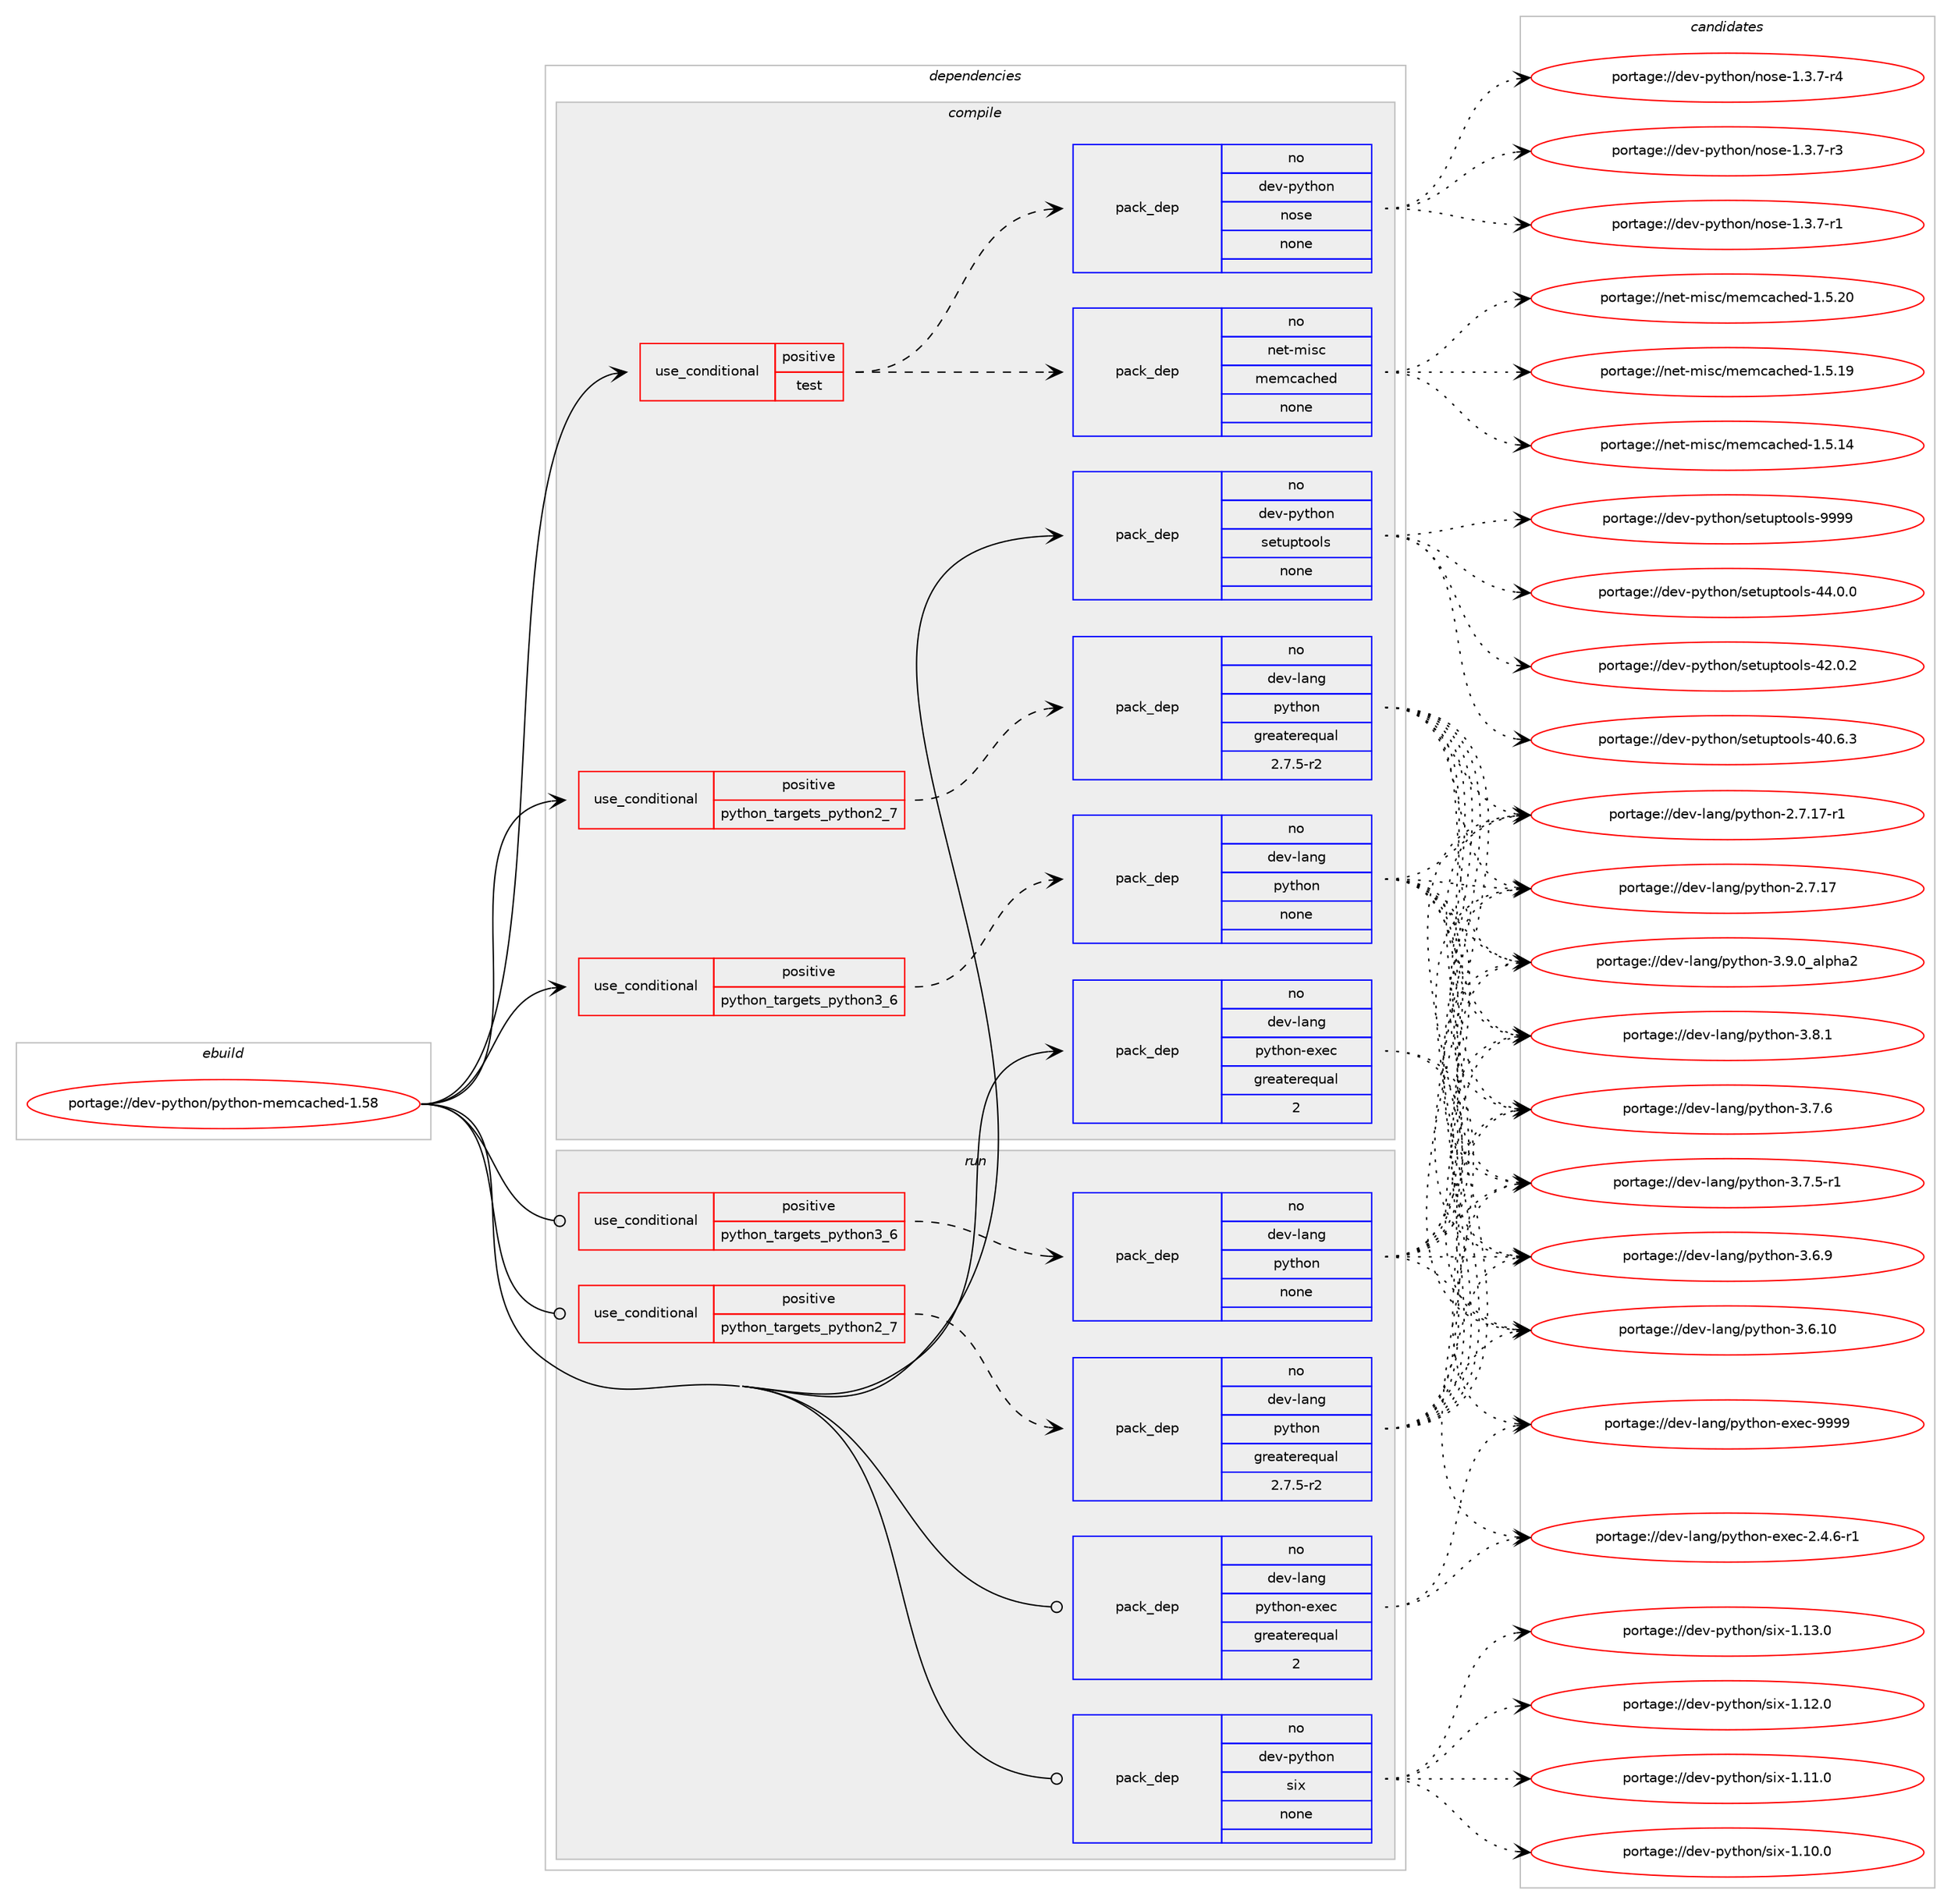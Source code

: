digraph prolog {

# *************
# Graph options
# *************

newrank=true;
concentrate=true;
compound=true;
graph [rankdir=LR,fontname=Helvetica,fontsize=10,ranksep=1.5];#, ranksep=2.5, nodesep=0.2];
edge  [arrowhead=vee];
node  [fontname=Helvetica,fontsize=10];

# **********
# The ebuild
# **********

subgraph cluster_leftcol {
color=gray;
rank=same;
label=<<i>ebuild</i>>;
id [label="portage://dev-python/python-memcached-1.58", color=red, width=4, href="../dev-python/python-memcached-1.58.svg"];
}

# ****************
# The dependencies
# ****************

subgraph cluster_midcol {
color=gray;
label=<<i>dependencies</i>>;
subgraph cluster_compile {
fillcolor="#eeeeee";
style=filled;
label=<<i>compile</i>>;
subgraph cond107665 {
dependency431656 [label=<<TABLE BORDER="0" CELLBORDER="1" CELLSPACING="0" CELLPADDING="4"><TR><TD ROWSPAN="3" CELLPADDING="10">use_conditional</TD></TR><TR><TD>positive</TD></TR><TR><TD>python_targets_python2_7</TD></TR></TABLE>>, shape=none, color=red];
subgraph pack319076 {
dependency431657 [label=<<TABLE BORDER="0" CELLBORDER="1" CELLSPACING="0" CELLPADDING="4" WIDTH="220"><TR><TD ROWSPAN="6" CELLPADDING="30">pack_dep</TD></TR><TR><TD WIDTH="110">no</TD></TR><TR><TD>dev-lang</TD></TR><TR><TD>python</TD></TR><TR><TD>greaterequal</TD></TR><TR><TD>2.7.5-r2</TD></TR></TABLE>>, shape=none, color=blue];
}
dependency431656:e -> dependency431657:w [weight=20,style="dashed",arrowhead="vee"];
}
id:e -> dependency431656:w [weight=20,style="solid",arrowhead="vee"];
subgraph cond107666 {
dependency431658 [label=<<TABLE BORDER="0" CELLBORDER="1" CELLSPACING="0" CELLPADDING="4"><TR><TD ROWSPAN="3" CELLPADDING="10">use_conditional</TD></TR><TR><TD>positive</TD></TR><TR><TD>python_targets_python3_6</TD></TR></TABLE>>, shape=none, color=red];
subgraph pack319077 {
dependency431659 [label=<<TABLE BORDER="0" CELLBORDER="1" CELLSPACING="0" CELLPADDING="4" WIDTH="220"><TR><TD ROWSPAN="6" CELLPADDING="30">pack_dep</TD></TR><TR><TD WIDTH="110">no</TD></TR><TR><TD>dev-lang</TD></TR><TR><TD>python</TD></TR><TR><TD>none</TD></TR><TR><TD></TD></TR></TABLE>>, shape=none, color=blue];
}
dependency431658:e -> dependency431659:w [weight=20,style="dashed",arrowhead="vee"];
}
id:e -> dependency431658:w [weight=20,style="solid",arrowhead="vee"];
subgraph cond107667 {
dependency431660 [label=<<TABLE BORDER="0" CELLBORDER="1" CELLSPACING="0" CELLPADDING="4"><TR><TD ROWSPAN="3" CELLPADDING="10">use_conditional</TD></TR><TR><TD>positive</TD></TR><TR><TD>test</TD></TR></TABLE>>, shape=none, color=red];
subgraph pack319078 {
dependency431661 [label=<<TABLE BORDER="0" CELLBORDER="1" CELLSPACING="0" CELLPADDING="4" WIDTH="220"><TR><TD ROWSPAN="6" CELLPADDING="30">pack_dep</TD></TR><TR><TD WIDTH="110">no</TD></TR><TR><TD>net-misc</TD></TR><TR><TD>memcached</TD></TR><TR><TD>none</TD></TR><TR><TD></TD></TR></TABLE>>, shape=none, color=blue];
}
dependency431660:e -> dependency431661:w [weight=20,style="dashed",arrowhead="vee"];
subgraph pack319079 {
dependency431662 [label=<<TABLE BORDER="0" CELLBORDER="1" CELLSPACING="0" CELLPADDING="4" WIDTH="220"><TR><TD ROWSPAN="6" CELLPADDING="30">pack_dep</TD></TR><TR><TD WIDTH="110">no</TD></TR><TR><TD>dev-python</TD></TR><TR><TD>nose</TD></TR><TR><TD>none</TD></TR><TR><TD></TD></TR></TABLE>>, shape=none, color=blue];
}
dependency431660:e -> dependency431662:w [weight=20,style="dashed",arrowhead="vee"];
}
id:e -> dependency431660:w [weight=20,style="solid",arrowhead="vee"];
subgraph pack319080 {
dependency431663 [label=<<TABLE BORDER="0" CELLBORDER="1" CELLSPACING="0" CELLPADDING="4" WIDTH="220"><TR><TD ROWSPAN="6" CELLPADDING="30">pack_dep</TD></TR><TR><TD WIDTH="110">no</TD></TR><TR><TD>dev-lang</TD></TR><TR><TD>python-exec</TD></TR><TR><TD>greaterequal</TD></TR><TR><TD>2</TD></TR></TABLE>>, shape=none, color=blue];
}
id:e -> dependency431663:w [weight=20,style="solid",arrowhead="vee"];
subgraph pack319081 {
dependency431664 [label=<<TABLE BORDER="0" CELLBORDER="1" CELLSPACING="0" CELLPADDING="4" WIDTH="220"><TR><TD ROWSPAN="6" CELLPADDING="30">pack_dep</TD></TR><TR><TD WIDTH="110">no</TD></TR><TR><TD>dev-python</TD></TR><TR><TD>setuptools</TD></TR><TR><TD>none</TD></TR><TR><TD></TD></TR></TABLE>>, shape=none, color=blue];
}
id:e -> dependency431664:w [weight=20,style="solid",arrowhead="vee"];
}
subgraph cluster_compileandrun {
fillcolor="#eeeeee";
style=filled;
label=<<i>compile and run</i>>;
}
subgraph cluster_run {
fillcolor="#eeeeee";
style=filled;
label=<<i>run</i>>;
subgraph cond107668 {
dependency431665 [label=<<TABLE BORDER="0" CELLBORDER="1" CELLSPACING="0" CELLPADDING="4"><TR><TD ROWSPAN="3" CELLPADDING="10">use_conditional</TD></TR><TR><TD>positive</TD></TR><TR><TD>python_targets_python2_7</TD></TR></TABLE>>, shape=none, color=red];
subgraph pack319082 {
dependency431666 [label=<<TABLE BORDER="0" CELLBORDER="1" CELLSPACING="0" CELLPADDING="4" WIDTH="220"><TR><TD ROWSPAN="6" CELLPADDING="30">pack_dep</TD></TR><TR><TD WIDTH="110">no</TD></TR><TR><TD>dev-lang</TD></TR><TR><TD>python</TD></TR><TR><TD>greaterequal</TD></TR><TR><TD>2.7.5-r2</TD></TR></TABLE>>, shape=none, color=blue];
}
dependency431665:e -> dependency431666:w [weight=20,style="dashed",arrowhead="vee"];
}
id:e -> dependency431665:w [weight=20,style="solid",arrowhead="odot"];
subgraph cond107669 {
dependency431667 [label=<<TABLE BORDER="0" CELLBORDER="1" CELLSPACING="0" CELLPADDING="4"><TR><TD ROWSPAN="3" CELLPADDING="10">use_conditional</TD></TR><TR><TD>positive</TD></TR><TR><TD>python_targets_python3_6</TD></TR></TABLE>>, shape=none, color=red];
subgraph pack319083 {
dependency431668 [label=<<TABLE BORDER="0" CELLBORDER="1" CELLSPACING="0" CELLPADDING="4" WIDTH="220"><TR><TD ROWSPAN="6" CELLPADDING="30">pack_dep</TD></TR><TR><TD WIDTH="110">no</TD></TR><TR><TD>dev-lang</TD></TR><TR><TD>python</TD></TR><TR><TD>none</TD></TR><TR><TD></TD></TR></TABLE>>, shape=none, color=blue];
}
dependency431667:e -> dependency431668:w [weight=20,style="dashed",arrowhead="vee"];
}
id:e -> dependency431667:w [weight=20,style="solid",arrowhead="odot"];
subgraph pack319084 {
dependency431669 [label=<<TABLE BORDER="0" CELLBORDER="1" CELLSPACING="0" CELLPADDING="4" WIDTH="220"><TR><TD ROWSPAN="6" CELLPADDING="30">pack_dep</TD></TR><TR><TD WIDTH="110">no</TD></TR><TR><TD>dev-lang</TD></TR><TR><TD>python-exec</TD></TR><TR><TD>greaterequal</TD></TR><TR><TD>2</TD></TR></TABLE>>, shape=none, color=blue];
}
id:e -> dependency431669:w [weight=20,style="solid",arrowhead="odot"];
subgraph pack319085 {
dependency431670 [label=<<TABLE BORDER="0" CELLBORDER="1" CELLSPACING="0" CELLPADDING="4" WIDTH="220"><TR><TD ROWSPAN="6" CELLPADDING="30">pack_dep</TD></TR><TR><TD WIDTH="110">no</TD></TR><TR><TD>dev-python</TD></TR><TR><TD>six</TD></TR><TR><TD>none</TD></TR><TR><TD></TD></TR></TABLE>>, shape=none, color=blue];
}
id:e -> dependency431670:w [weight=20,style="solid",arrowhead="odot"];
}
}

# **************
# The candidates
# **************

subgraph cluster_choices {
rank=same;
color=gray;
label=<<i>candidates</i>>;

subgraph choice319076 {
color=black;
nodesep=1;
choice10010111845108971101034711212111610411111045514657464895971081121049750 [label="portage://dev-lang/python-3.9.0_alpha2", color=red, width=4,href="../dev-lang/python-3.9.0_alpha2.svg"];
choice100101118451089711010347112121116104111110455146564649 [label="portage://dev-lang/python-3.8.1", color=red, width=4,href="../dev-lang/python-3.8.1.svg"];
choice100101118451089711010347112121116104111110455146554654 [label="portage://dev-lang/python-3.7.6", color=red, width=4,href="../dev-lang/python-3.7.6.svg"];
choice1001011184510897110103471121211161041111104551465546534511449 [label="portage://dev-lang/python-3.7.5-r1", color=red, width=4,href="../dev-lang/python-3.7.5-r1.svg"];
choice100101118451089711010347112121116104111110455146544657 [label="portage://dev-lang/python-3.6.9", color=red, width=4,href="../dev-lang/python-3.6.9.svg"];
choice10010111845108971101034711212111610411111045514654464948 [label="portage://dev-lang/python-3.6.10", color=red, width=4,href="../dev-lang/python-3.6.10.svg"];
choice100101118451089711010347112121116104111110455046554649554511449 [label="portage://dev-lang/python-2.7.17-r1", color=red, width=4,href="../dev-lang/python-2.7.17-r1.svg"];
choice10010111845108971101034711212111610411111045504655464955 [label="portage://dev-lang/python-2.7.17", color=red, width=4,href="../dev-lang/python-2.7.17.svg"];
dependency431657:e -> choice10010111845108971101034711212111610411111045514657464895971081121049750:w [style=dotted,weight="100"];
dependency431657:e -> choice100101118451089711010347112121116104111110455146564649:w [style=dotted,weight="100"];
dependency431657:e -> choice100101118451089711010347112121116104111110455146554654:w [style=dotted,weight="100"];
dependency431657:e -> choice1001011184510897110103471121211161041111104551465546534511449:w [style=dotted,weight="100"];
dependency431657:e -> choice100101118451089711010347112121116104111110455146544657:w [style=dotted,weight="100"];
dependency431657:e -> choice10010111845108971101034711212111610411111045514654464948:w [style=dotted,weight="100"];
dependency431657:e -> choice100101118451089711010347112121116104111110455046554649554511449:w [style=dotted,weight="100"];
dependency431657:e -> choice10010111845108971101034711212111610411111045504655464955:w [style=dotted,weight="100"];
}
subgraph choice319077 {
color=black;
nodesep=1;
choice10010111845108971101034711212111610411111045514657464895971081121049750 [label="portage://dev-lang/python-3.9.0_alpha2", color=red, width=4,href="../dev-lang/python-3.9.0_alpha2.svg"];
choice100101118451089711010347112121116104111110455146564649 [label="portage://dev-lang/python-3.8.1", color=red, width=4,href="../dev-lang/python-3.8.1.svg"];
choice100101118451089711010347112121116104111110455146554654 [label="portage://dev-lang/python-3.7.6", color=red, width=4,href="../dev-lang/python-3.7.6.svg"];
choice1001011184510897110103471121211161041111104551465546534511449 [label="portage://dev-lang/python-3.7.5-r1", color=red, width=4,href="../dev-lang/python-3.7.5-r1.svg"];
choice100101118451089711010347112121116104111110455146544657 [label="portage://dev-lang/python-3.6.9", color=red, width=4,href="../dev-lang/python-3.6.9.svg"];
choice10010111845108971101034711212111610411111045514654464948 [label="portage://dev-lang/python-3.6.10", color=red, width=4,href="../dev-lang/python-3.6.10.svg"];
choice100101118451089711010347112121116104111110455046554649554511449 [label="portage://dev-lang/python-2.7.17-r1", color=red, width=4,href="../dev-lang/python-2.7.17-r1.svg"];
choice10010111845108971101034711212111610411111045504655464955 [label="portage://dev-lang/python-2.7.17", color=red, width=4,href="../dev-lang/python-2.7.17.svg"];
dependency431659:e -> choice10010111845108971101034711212111610411111045514657464895971081121049750:w [style=dotted,weight="100"];
dependency431659:e -> choice100101118451089711010347112121116104111110455146564649:w [style=dotted,weight="100"];
dependency431659:e -> choice100101118451089711010347112121116104111110455146554654:w [style=dotted,weight="100"];
dependency431659:e -> choice1001011184510897110103471121211161041111104551465546534511449:w [style=dotted,weight="100"];
dependency431659:e -> choice100101118451089711010347112121116104111110455146544657:w [style=dotted,weight="100"];
dependency431659:e -> choice10010111845108971101034711212111610411111045514654464948:w [style=dotted,weight="100"];
dependency431659:e -> choice100101118451089711010347112121116104111110455046554649554511449:w [style=dotted,weight="100"];
dependency431659:e -> choice10010111845108971101034711212111610411111045504655464955:w [style=dotted,weight="100"];
}
subgraph choice319078 {
color=black;
nodesep=1;
choice11010111645109105115994710910110999979910410110045494653465048 [label="portage://net-misc/memcached-1.5.20", color=red, width=4,href="../net-misc/memcached-1.5.20.svg"];
choice11010111645109105115994710910110999979910410110045494653464957 [label="portage://net-misc/memcached-1.5.19", color=red, width=4,href="../net-misc/memcached-1.5.19.svg"];
choice11010111645109105115994710910110999979910410110045494653464952 [label="portage://net-misc/memcached-1.5.14", color=red, width=4,href="../net-misc/memcached-1.5.14.svg"];
dependency431661:e -> choice11010111645109105115994710910110999979910410110045494653465048:w [style=dotted,weight="100"];
dependency431661:e -> choice11010111645109105115994710910110999979910410110045494653464957:w [style=dotted,weight="100"];
dependency431661:e -> choice11010111645109105115994710910110999979910410110045494653464952:w [style=dotted,weight="100"];
}
subgraph choice319079 {
color=black;
nodesep=1;
choice10010111845112121116104111110471101111151014549465146554511452 [label="portage://dev-python/nose-1.3.7-r4", color=red, width=4,href="../dev-python/nose-1.3.7-r4.svg"];
choice10010111845112121116104111110471101111151014549465146554511451 [label="portage://dev-python/nose-1.3.7-r3", color=red, width=4,href="../dev-python/nose-1.3.7-r3.svg"];
choice10010111845112121116104111110471101111151014549465146554511449 [label="portage://dev-python/nose-1.3.7-r1", color=red, width=4,href="../dev-python/nose-1.3.7-r1.svg"];
dependency431662:e -> choice10010111845112121116104111110471101111151014549465146554511452:w [style=dotted,weight="100"];
dependency431662:e -> choice10010111845112121116104111110471101111151014549465146554511451:w [style=dotted,weight="100"];
dependency431662:e -> choice10010111845112121116104111110471101111151014549465146554511449:w [style=dotted,weight="100"];
}
subgraph choice319080 {
color=black;
nodesep=1;
choice10010111845108971101034711212111610411111045101120101994557575757 [label="portage://dev-lang/python-exec-9999", color=red, width=4,href="../dev-lang/python-exec-9999.svg"];
choice10010111845108971101034711212111610411111045101120101994550465246544511449 [label="portage://dev-lang/python-exec-2.4.6-r1", color=red, width=4,href="../dev-lang/python-exec-2.4.6-r1.svg"];
dependency431663:e -> choice10010111845108971101034711212111610411111045101120101994557575757:w [style=dotted,weight="100"];
dependency431663:e -> choice10010111845108971101034711212111610411111045101120101994550465246544511449:w [style=dotted,weight="100"];
}
subgraph choice319081 {
color=black;
nodesep=1;
choice10010111845112121116104111110471151011161171121161111111081154557575757 [label="portage://dev-python/setuptools-9999", color=red, width=4,href="../dev-python/setuptools-9999.svg"];
choice100101118451121211161041111104711510111611711211611111110811545525246484648 [label="portage://dev-python/setuptools-44.0.0", color=red, width=4,href="../dev-python/setuptools-44.0.0.svg"];
choice100101118451121211161041111104711510111611711211611111110811545525046484650 [label="portage://dev-python/setuptools-42.0.2", color=red, width=4,href="../dev-python/setuptools-42.0.2.svg"];
choice100101118451121211161041111104711510111611711211611111110811545524846544651 [label="portage://dev-python/setuptools-40.6.3", color=red, width=4,href="../dev-python/setuptools-40.6.3.svg"];
dependency431664:e -> choice10010111845112121116104111110471151011161171121161111111081154557575757:w [style=dotted,weight="100"];
dependency431664:e -> choice100101118451121211161041111104711510111611711211611111110811545525246484648:w [style=dotted,weight="100"];
dependency431664:e -> choice100101118451121211161041111104711510111611711211611111110811545525046484650:w [style=dotted,weight="100"];
dependency431664:e -> choice100101118451121211161041111104711510111611711211611111110811545524846544651:w [style=dotted,weight="100"];
}
subgraph choice319082 {
color=black;
nodesep=1;
choice10010111845108971101034711212111610411111045514657464895971081121049750 [label="portage://dev-lang/python-3.9.0_alpha2", color=red, width=4,href="../dev-lang/python-3.9.0_alpha2.svg"];
choice100101118451089711010347112121116104111110455146564649 [label="portage://dev-lang/python-3.8.1", color=red, width=4,href="../dev-lang/python-3.8.1.svg"];
choice100101118451089711010347112121116104111110455146554654 [label="portage://dev-lang/python-3.7.6", color=red, width=4,href="../dev-lang/python-3.7.6.svg"];
choice1001011184510897110103471121211161041111104551465546534511449 [label="portage://dev-lang/python-3.7.5-r1", color=red, width=4,href="../dev-lang/python-3.7.5-r1.svg"];
choice100101118451089711010347112121116104111110455146544657 [label="portage://dev-lang/python-3.6.9", color=red, width=4,href="../dev-lang/python-3.6.9.svg"];
choice10010111845108971101034711212111610411111045514654464948 [label="portage://dev-lang/python-3.6.10", color=red, width=4,href="../dev-lang/python-3.6.10.svg"];
choice100101118451089711010347112121116104111110455046554649554511449 [label="portage://dev-lang/python-2.7.17-r1", color=red, width=4,href="../dev-lang/python-2.7.17-r1.svg"];
choice10010111845108971101034711212111610411111045504655464955 [label="portage://dev-lang/python-2.7.17", color=red, width=4,href="../dev-lang/python-2.7.17.svg"];
dependency431666:e -> choice10010111845108971101034711212111610411111045514657464895971081121049750:w [style=dotted,weight="100"];
dependency431666:e -> choice100101118451089711010347112121116104111110455146564649:w [style=dotted,weight="100"];
dependency431666:e -> choice100101118451089711010347112121116104111110455146554654:w [style=dotted,weight="100"];
dependency431666:e -> choice1001011184510897110103471121211161041111104551465546534511449:w [style=dotted,weight="100"];
dependency431666:e -> choice100101118451089711010347112121116104111110455146544657:w [style=dotted,weight="100"];
dependency431666:e -> choice10010111845108971101034711212111610411111045514654464948:w [style=dotted,weight="100"];
dependency431666:e -> choice100101118451089711010347112121116104111110455046554649554511449:w [style=dotted,weight="100"];
dependency431666:e -> choice10010111845108971101034711212111610411111045504655464955:w [style=dotted,weight="100"];
}
subgraph choice319083 {
color=black;
nodesep=1;
choice10010111845108971101034711212111610411111045514657464895971081121049750 [label="portage://dev-lang/python-3.9.0_alpha2", color=red, width=4,href="../dev-lang/python-3.9.0_alpha2.svg"];
choice100101118451089711010347112121116104111110455146564649 [label="portage://dev-lang/python-3.8.1", color=red, width=4,href="../dev-lang/python-3.8.1.svg"];
choice100101118451089711010347112121116104111110455146554654 [label="portage://dev-lang/python-3.7.6", color=red, width=4,href="../dev-lang/python-3.7.6.svg"];
choice1001011184510897110103471121211161041111104551465546534511449 [label="portage://dev-lang/python-3.7.5-r1", color=red, width=4,href="../dev-lang/python-3.7.5-r1.svg"];
choice100101118451089711010347112121116104111110455146544657 [label="portage://dev-lang/python-3.6.9", color=red, width=4,href="../dev-lang/python-3.6.9.svg"];
choice10010111845108971101034711212111610411111045514654464948 [label="portage://dev-lang/python-3.6.10", color=red, width=4,href="../dev-lang/python-3.6.10.svg"];
choice100101118451089711010347112121116104111110455046554649554511449 [label="portage://dev-lang/python-2.7.17-r1", color=red, width=4,href="../dev-lang/python-2.7.17-r1.svg"];
choice10010111845108971101034711212111610411111045504655464955 [label="portage://dev-lang/python-2.7.17", color=red, width=4,href="../dev-lang/python-2.7.17.svg"];
dependency431668:e -> choice10010111845108971101034711212111610411111045514657464895971081121049750:w [style=dotted,weight="100"];
dependency431668:e -> choice100101118451089711010347112121116104111110455146564649:w [style=dotted,weight="100"];
dependency431668:e -> choice100101118451089711010347112121116104111110455146554654:w [style=dotted,weight="100"];
dependency431668:e -> choice1001011184510897110103471121211161041111104551465546534511449:w [style=dotted,weight="100"];
dependency431668:e -> choice100101118451089711010347112121116104111110455146544657:w [style=dotted,weight="100"];
dependency431668:e -> choice10010111845108971101034711212111610411111045514654464948:w [style=dotted,weight="100"];
dependency431668:e -> choice100101118451089711010347112121116104111110455046554649554511449:w [style=dotted,weight="100"];
dependency431668:e -> choice10010111845108971101034711212111610411111045504655464955:w [style=dotted,weight="100"];
}
subgraph choice319084 {
color=black;
nodesep=1;
choice10010111845108971101034711212111610411111045101120101994557575757 [label="portage://dev-lang/python-exec-9999", color=red, width=4,href="../dev-lang/python-exec-9999.svg"];
choice10010111845108971101034711212111610411111045101120101994550465246544511449 [label="portage://dev-lang/python-exec-2.4.6-r1", color=red, width=4,href="../dev-lang/python-exec-2.4.6-r1.svg"];
dependency431669:e -> choice10010111845108971101034711212111610411111045101120101994557575757:w [style=dotted,weight="100"];
dependency431669:e -> choice10010111845108971101034711212111610411111045101120101994550465246544511449:w [style=dotted,weight="100"];
}
subgraph choice319085 {
color=black;
nodesep=1;
choice100101118451121211161041111104711510512045494649514648 [label="portage://dev-python/six-1.13.0", color=red, width=4,href="../dev-python/six-1.13.0.svg"];
choice100101118451121211161041111104711510512045494649504648 [label="portage://dev-python/six-1.12.0", color=red, width=4,href="../dev-python/six-1.12.0.svg"];
choice100101118451121211161041111104711510512045494649494648 [label="portage://dev-python/six-1.11.0", color=red, width=4,href="../dev-python/six-1.11.0.svg"];
choice100101118451121211161041111104711510512045494649484648 [label="portage://dev-python/six-1.10.0", color=red, width=4,href="../dev-python/six-1.10.0.svg"];
dependency431670:e -> choice100101118451121211161041111104711510512045494649514648:w [style=dotted,weight="100"];
dependency431670:e -> choice100101118451121211161041111104711510512045494649504648:w [style=dotted,weight="100"];
dependency431670:e -> choice100101118451121211161041111104711510512045494649494648:w [style=dotted,weight="100"];
dependency431670:e -> choice100101118451121211161041111104711510512045494649484648:w [style=dotted,weight="100"];
}
}

}
